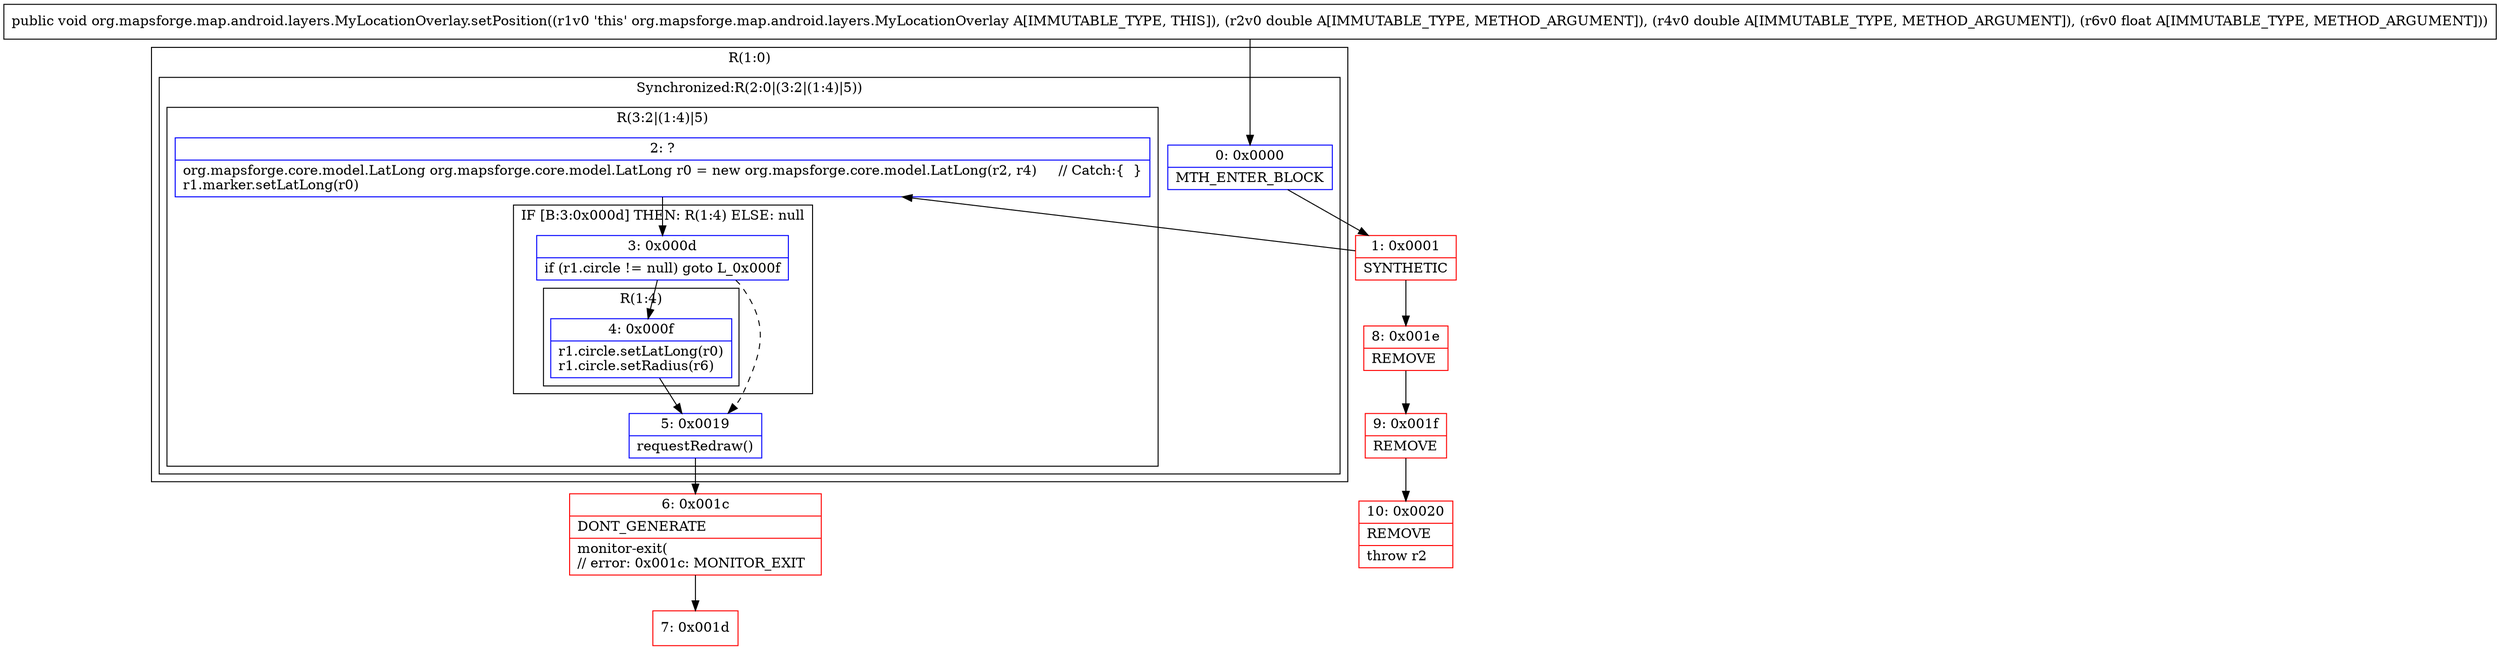 digraph "CFG fororg.mapsforge.map.android.layers.MyLocationOverlay.setPosition(DDF)V" {
subgraph cluster_Region_1995418750 {
label = "R(1:0)";
node [shape=record,color=blue];
subgraph cluster_SynchronizedRegion_1574172094 {
label = "Synchronized:R(2:0|(3:2|(1:4)|5))";
node [shape=record,color=blue];
Node_0 [shape=record,label="{0\:\ 0x0000|MTH_ENTER_BLOCK\l}"];
subgraph cluster_Region_948634733 {
label = "R(3:2|(1:4)|5)";
node [shape=record,color=blue];
Node_2 [shape=record,label="{2\:\ ?|org.mapsforge.core.model.LatLong org.mapsforge.core.model.LatLong r0 = new org.mapsforge.core.model.LatLong(r2, r4)     \/\/ Catch:\{  \}\lr1.marker.setLatLong(r0)\l}"];
subgraph cluster_IfRegion_917146874 {
label = "IF [B:3:0x000d] THEN: R(1:4) ELSE: null";
node [shape=record,color=blue];
Node_3 [shape=record,label="{3\:\ 0x000d|if (r1.circle != null) goto L_0x000f\l}"];
subgraph cluster_Region_1119918716 {
label = "R(1:4)";
node [shape=record,color=blue];
Node_4 [shape=record,label="{4\:\ 0x000f|r1.circle.setLatLong(r0)\lr1.circle.setRadius(r6)\l}"];
}
}
Node_5 [shape=record,label="{5\:\ 0x0019|requestRedraw()\l}"];
}
}
}
Node_1 [shape=record,color=red,label="{1\:\ 0x0001|SYNTHETIC\l}"];
Node_6 [shape=record,color=red,label="{6\:\ 0x001c|DONT_GENERATE\l|monitor\-exit(\l\/\/ error: 0x001c: MONITOR_EXIT  \l}"];
Node_7 [shape=record,color=red,label="{7\:\ 0x001d}"];
Node_8 [shape=record,color=red,label="{8\:\ 0x001e|REMOVE\l}"];
Node_9 [shape=record,color=red,label="{9\:\ 0x001f|REMOVE\l}"];
Node_10 [shape=record,color=red,label="{10\:\ 0x0020|REMOVE\l|throw r2\l}"];
MethodNode[shape=record,label="{public void org.mapsforge.map.android.layers.MyLocationOverlay.setPosition((r1v0 'this' org.mapsforge.map.android.layers.MyLocationOverlay A[IMMUTABLE_TYPE, THIS]), (r2v0 double A[IMMUTABLE_TYPE, METHOD_ARGUMENT]), (r4v0 double A[IMMUTABLE_TYPE, METHOD_ARGUMENT]), (r6v0 float A[IMMUTABLE_TYPE, METHOD_ARGUMENT])) }"];
MethodNode -> Node_0;
Node_0 -> Node_1;
Node_2 -> Node_3;
Node_3 -> Node_4;
Node_3 -> Node_5[style=dashed];
Node_4 -> Node_5;
Node_5 -> Node_6;
Node_1 -> Node_2;
Node_1 -> Node_8;
Node_6 -> Node_7;
Node_8 -> Node_9;
Node_9 -> Node_10;
}

